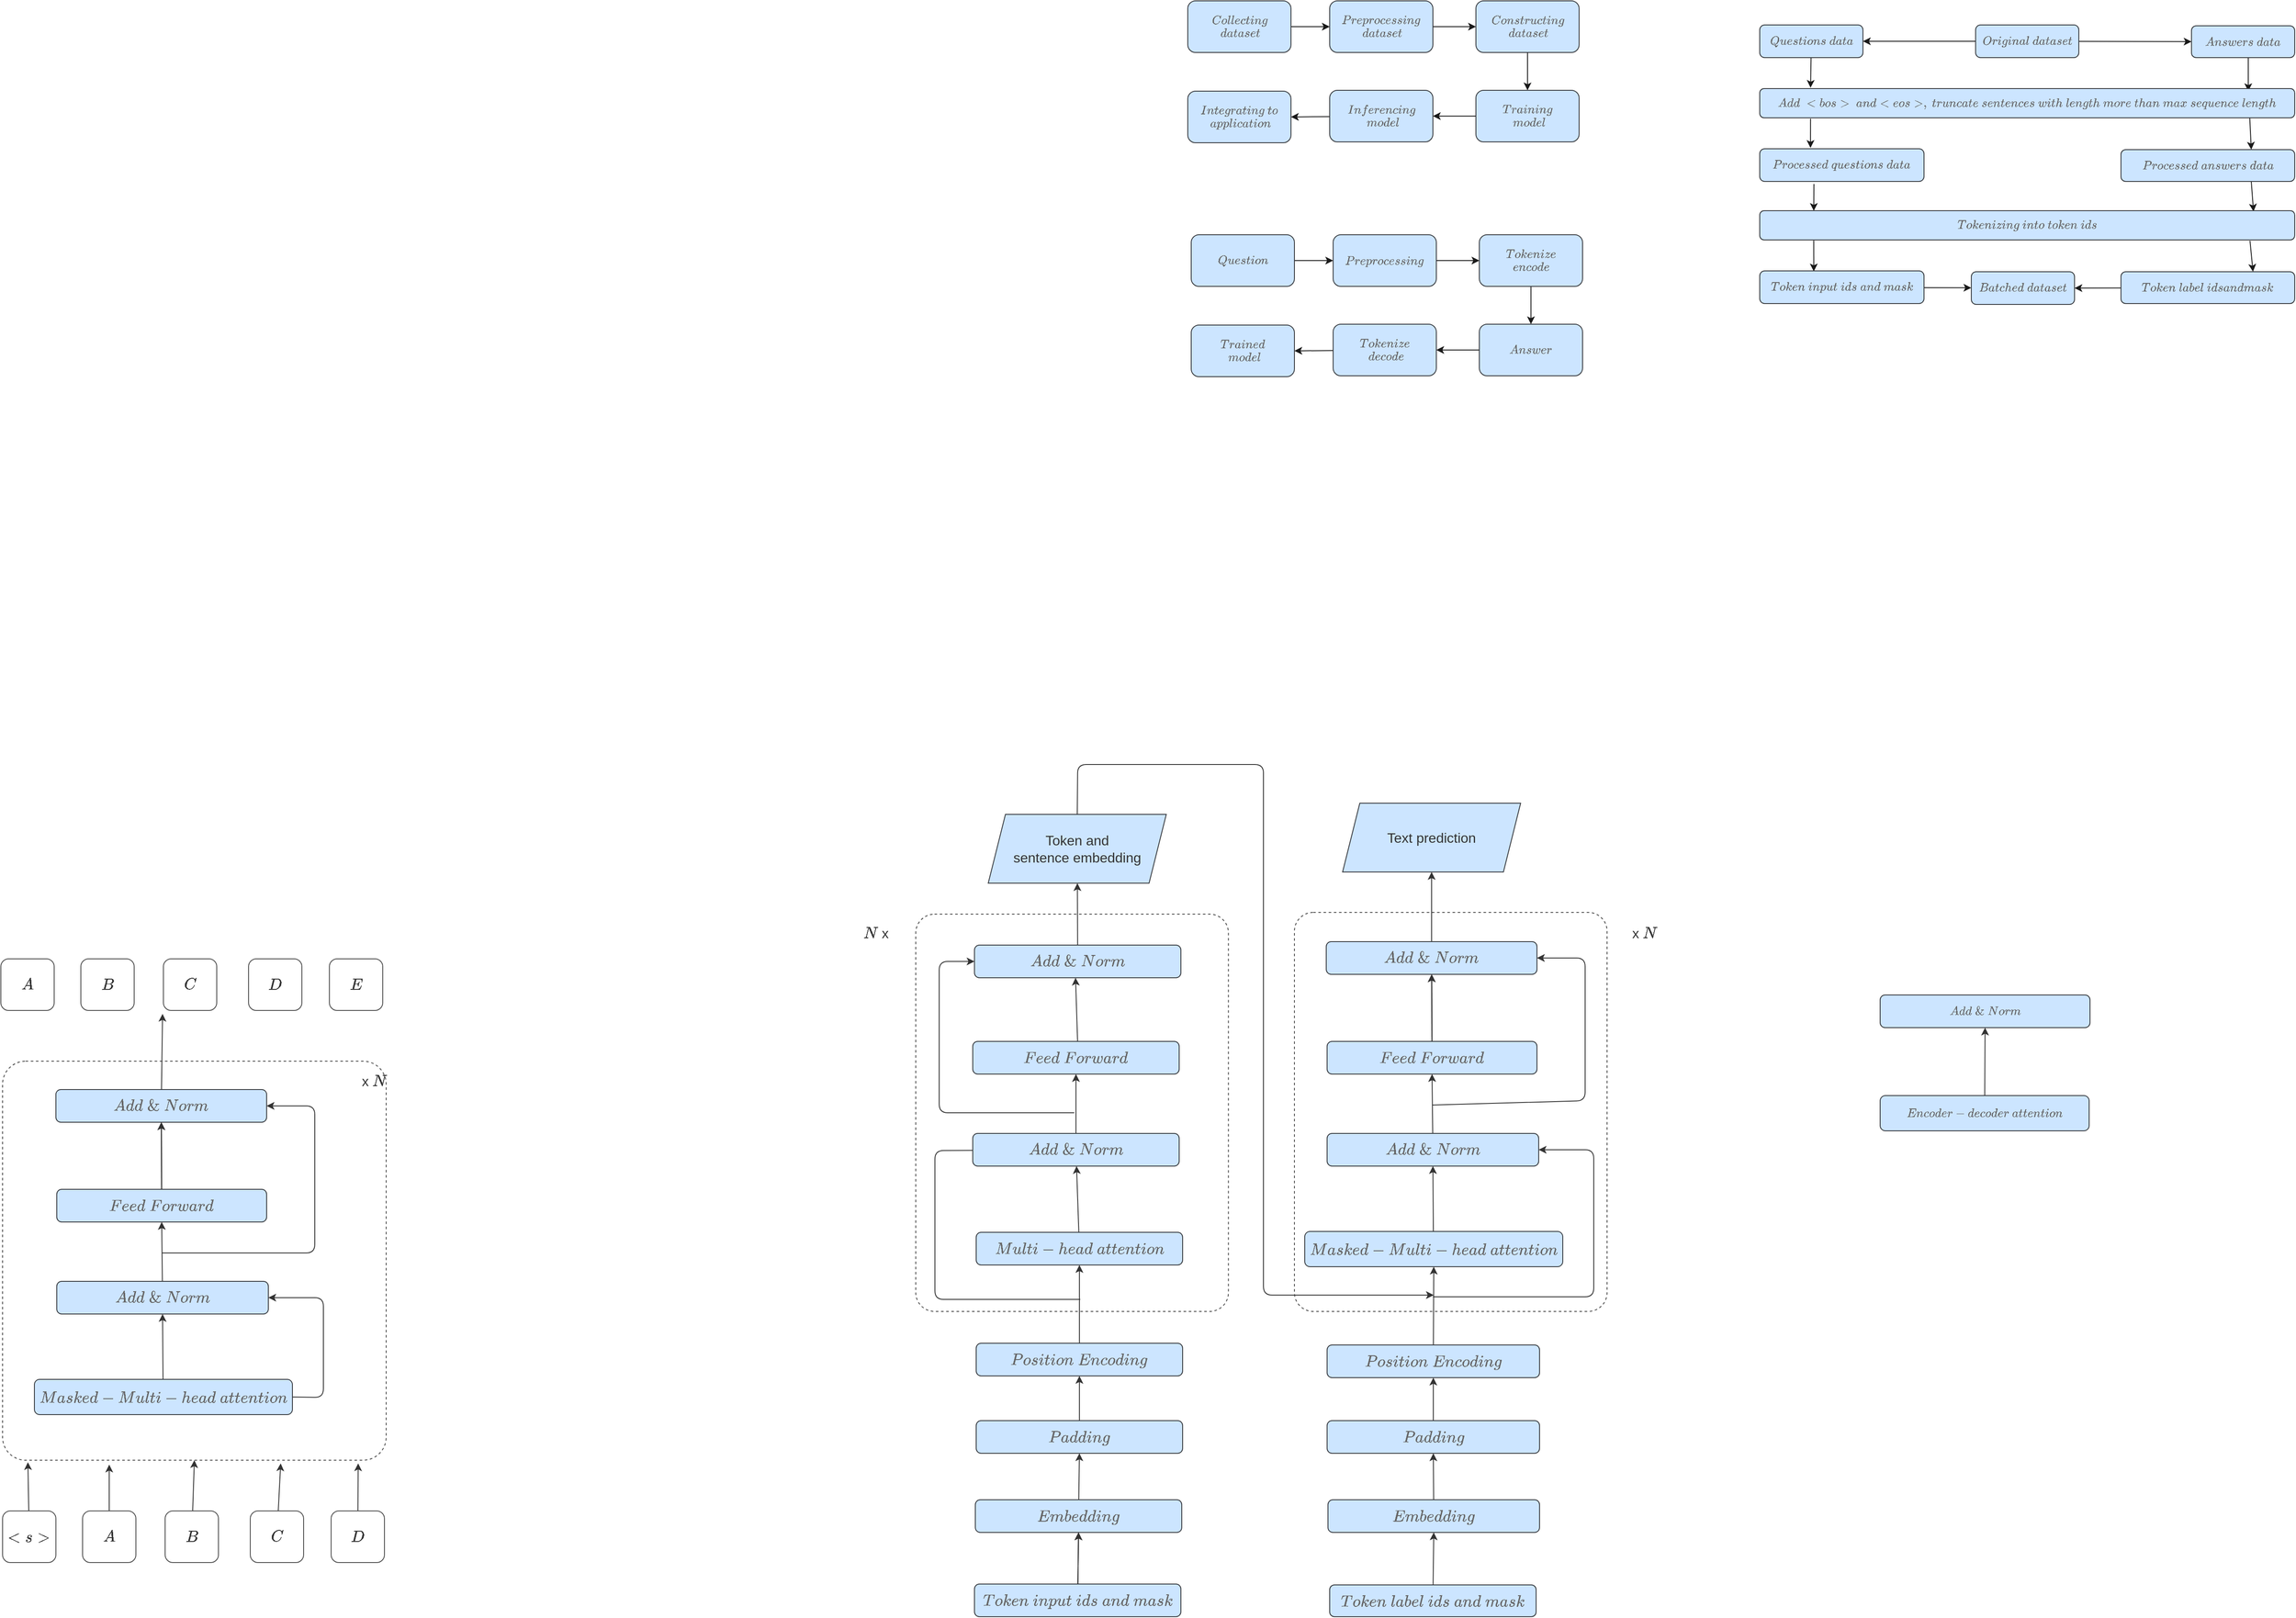 <mxfile>
    <diagram id="s4vVv0t7JxXqiWNU0amj" name="Page-1">
        <mxGraphModel dx="3844" dy="1111" grid="0" gridSize="10" guides="1" tooltips="1" connect="1" arrows="1" fold="1" page="0" pageScale="1" pageWidth="850" pageHeight="1100" background="#ffffff" math="1" shadow="0">
            <root>
                <mxCell id="0"/>
                <mxCell id="1" parent="0"/>
                <mxCell id="90" value="" style="rounded=1;whiteSpace=wrap;html=1;fillColor=none;dashed=1;strokeColor=#4D4D4D;arcSize=6;fontSize=16;" vertex="1" parent="1">
                    <mxGeometry x="399" y="1267" width="363.5" height="464" as="geometry"/>
                </mxCell>
                <mxCell id="71" value="" style="rounded=1;whiteSpace=wrap;html=1;fillColor=none;dashed=1;strokeColor=#4D4D4D;arcSize=6;fontSize=16;" vertex="1" parent="1">
                    <mxGeometry x="-41.25" y="1269" width="363.5" height="462" as="geometry"/>
                </mxCell>
                <mxCell id="7" style="edgeStyle=none;html=1;entryX=0;entryY=0.5;entryDx=0;entryDy=0;fontColor=#666666;strokeColor=#1A1A1A;" parent="1" source="2" target="3" edge="1">
                    <mxGeometry relative="1" as="geometry">
                        <Array as="points">
                            <mxPoint x="421" y="237"/>
                        </Array>
                    </mxGeometry>
                </mxCell>
                <mxCell id="2" value="&lt;font color=&quot;#666666&quot;&gt;\(Collecting\)&lt;br&gt;&amp;nbsp;\(dataset\)&lt;/font&gt;" style="rounded=1;whiteSpace=wrap;html=1;fillColor=#cce5ff;strokeColor=#36393d;" parent="1" vertex="1">
                    <mxGeometry x="275" y="207" width="120" height="60" as="geometry"/>
                </mxCell>
                <mxCell id="8" style="edgeStyle=none;html=1;entryX=0;entryY=0.5;entryDx=0;entryDy=0;strokeColor=#1A1A1A;fontColor=#666666;" parent="1" source="3" target="4" edge="1">
                    <mxGeometry relative="1" as="geometry"/>
                </mxCell>
                <mxCell id="3" value="&lt;font color=&quot;#666666&quot;&gt;\(Preprocessing\)&lt;br&gt;&amp;nbsp;\(dataset\)&lt;/font&gt;" style="rounded=1;whiteSpace=wrap;html=1;fillColor=#cce5ff;strokeColor=#36393d;" parent="1" vertex="1">
                    <mxGeometry x="440" y="207" width="120" height="60" as="geometry"/>
                </mxCell>
                <mxCell id="9" style="edgeStyle=none;html=1;entryX=0.5;entryY=0;entryDx=0;entryDy=0;strokeColor=#1A1A1A;fontColor=#666666;" parent="1" source="4" target="5" edge="1">
                    <mxGeometry relative="1" as="geometry"/>
                </mxCell>
                <mxCell id="4" value="&lt;font color=&quot;#666666&quot;&gt;\(Constructing\)&lt;br&gt;&amp;nbsp;\(dataset\)&lt;/font&gt;" style="rounded=1;whiteSpace=wrap;html=1;fillColor=#cce5ff;strokeColor=#36393d;" parent="1" vertex="1">
                    <mxGeometry x="610" y="207" width="120" height="60" as="geometry"/>
                </mxCell>
                <mxCell id="10" style="edgeStyle=none;html=1;entryX=1;entryY=0.5;entryDx=0;entryDy=0;strokeColor=#1A1A1A;fontColor=#666666;" parent="1" source="5" target="6" edge="1">
                    <mxGeometry relative="1" as="geometry"/>
                </mxCell>
                <mxCell id="5" value="&lt;font color=&quot;#666666&quot;&gt;\(Training\)&lt;br&gt;&amp;nbsp;\(model\)&lt;/font&gt;" style="rounded=1;whiteSpace=wrap;html=1;fillColor=#cce5ff;strokeColor=#36393d;" parent="1" vertex="1">
                    <mxGeometry x="610" y="311" width="120" height="60" as="geometry"/>
                </mxCell>
                <mxCell id="12" style="edgeStyle=none;html=1;entryX=1;entryY=0.5;entryDx=0;entryDy=0;strokeColor=#1A1A1A;fontColor=#666666;" parent="1" source="6" target="11" edge="1">
                    <mxGeometry relative="1" as="geometry"/>
                </mxCell>
                <mxCell id="6" value="&lt;font color=&quot;#666666&quot;&gt;\(Inferencing\)&lt;br&gt;&amp;nbsp;\(model\)&lt;/font&gt;" style="rounded=1;whiteSpace=wrap;html=1;fillColor=#cce5ff;strokeColor=#36393d;" parent="1" vertex="1">
                    <mxGeometry x="440" y="311" width="120" height="60" as="geometry"/>
                </mxCell>
                <mxCell id="11" value="&lt;font color=&quot;#666666&quot;&gt;\(Integrating\ to\)&lt;br&gt;&amp;nbsp;\(application\)&lt;/font&gt;" style="rounded=1;whiteSpace=wrap;html=1;fillColor=#cce5ff;strokeColor=#36393d;" parent="1" vertex="1">
                    <mxGeometry x="275" y="312" width="120" height="60" as="geometry"/>
                </mxCell>
                <mxCell id="27" style="edgeStyle=none;html=1;entryX=0.095;entryY=-0.029;entryDx=0;entryDy=0;entryPerimeter=0;strokeColor=#1A1A1A;fontColor=#666666;" parent="1" source="13" target="15" edge="1">
                    <mxGeometry relative="1" as="geometry"/>
                </mxCell>
                <mxCell id="13" value="&lt;font color=&quot;#666666&quot;&gt;\(Questions\ data\)&lt;/font&gt;" style="rounded=1;whiteSpace=wrap;html=1;fillColor=#cce5ff;strokeColor=#36393d;" parent="1" vertex="1">
                    <mxGeometry x="940" y="235" width="120" height="38" as="geometry"/>
                </mxCell>
                <mxCell id="28" style="edgeStyle=none;html=1;strokeColor=#1A1A1A;fontColor=#666666;" parent="1" edge="1">
                    <mxGeometry relative="1" as="geometry">
                        <mxPoint x="1508" y="270" as="sourcePoint"/>
                        <mxPoint x="1508" y="312" as="targetPoint"/>
                    </mxGeometry>
                </mxCell>
                <mxCell id="14" value="&lt;font color=&quot;#666666&quot;&gt;\(Answers\ data\)&lt;/font&gt;" style="rounded=1;whiteSpace=wrap;html=1;fillColor=#cce5ff;strokeColor=#36393d;" parent="1" vertex="1">
                    <mxGeometry x="1442" y="236" width="120" height="37" as="geometry"/>
                </mxCell>
                <mxCell id="29" style="edgeStyle=none;html=1;strokeColor=#1A1A1A;fontColor=#666666;exitX=0.095;exitY=1.029;exitDx=0;exitDy=0;exitPerimeter=0;" parent="1" source="15" edge="1">
                    <mxGeometry relative="1" as="geometry">
                        <mxPoint x="999" y="378" as="targetPoint"/>
                    </mxGeometry>
                </mxCell>
                <mxCell id="30" style="edgeStyle=none;html=1;entryX=0.75;entryY=0;entryDx=0;entryDy=0;strokeColor=#1A1A1A;fontColor=#666666;exitX=0.916;exitY=1.006;exitDx=0;exitDy=0;exitPerimeter=0;" parent="1" source="15" target="18" edge="1">
                    <mxGeometry relative="1" as="geometry"/>
                </mxCell>
                <mxCell id="15" value="&lt;font color=&quot;#666666&quot;&gt;\(Add\ &amp;lt;\\bos&amp;gt;\ and &amp;lt;\\eos&amp;gt;,\ truncate\ sentences\ with\ length\ more\ than\ max\ sequence\ length\)&lt;/font&gt;" style="rounded=1;whiteSpace=wrap;html=1;fillColor=#cce5ff;strokeColor=#36393d;" parent="1" vertex="1">
                    <mxGeometry x="940" y="309" width="622" height="34" as="geometry"/>
                </mxCell>
                <mxCell id="31" style="edgeStyle=none;html=1;entryX=0.101;entryY=0.006;entryDx=0;entryDy=0;entryPerimeter=0;strokeColor=#1A1A1A;fontColor=#666666;" parent="1" target="19" edge="1">
                    <mxGeometry relative="1" as="geometry">
                        <mxPoint x="1003" y="420" as="sourcePoint"/>
                    </mxGeometry>
                </mxCell>
                <mxCell id="17" value="&lt;font color=&quot;#666666&quot;&gt;\(Processed\ questions\ data\)&lt;/font&gt;" style="rounded=1;whiteSpace=wrap;html=1;fillColor=#cce5ff;strokeColor=#36393d;" parent="1" vertex="1">
                    <mxGeometry x="940" y="379" width="191" height="38" as="geometry"/>
                </mxCell>
                <mxCell id="32" style="edgeStyle=none;html=1;entryX=0.923;entryY=0.029;entryDx=0;entryDy=0;entryPerimeter=0;strokeColor=#1A1A1A;fontColor=#666666;exitX=0.75;exitY=1;exitDx=0;exitDy=0;" parent="1" source="18" target="19" edge="1">
                    <mxGeometry relative="1" as="geometry"/>
                </mxCell>
                <mxCell id="18" value="&lt;font color=&quot;#666666&quot;&gt;\(Processed\ answers\ data\)&lt;/font&gt;" style="rounded=1;whiteSpace=wrap;html=1;fillColor=#cce5ff;strokeColor=#36393d;" parent="1" vertex="1">
                    <mxGeometry x="1360" y="380" width="202" height="37" as="geometry"/>
                </mxCell>
                <mxCell id="33" style="edgeStyle=none;html=1;entryX=0.329;entryY=0.016;entryDx=0;entryDy=0;entryPerimeter=0;strokeColor=#1A1A1A;fontColor=#666666;exitX=0.101;exitY=1.018;exitDx=0;exitDy=0;exitPerimeter=0;" parent="1" source="19" target="20" edge="1">
                    <mxGeometry relative="1" as="geometry"/>
                </mxCell>
                <mxCell id="34" style="edgeStyle=none;html=1;entryX=0.75;entryY=0;entryDx=0;entryDy=0;strokeColor=#1A1A1A;fontColor=#666666;" parent="1" edge="1">
                    <mxGeometry relative="1" as="geometry">
                        <mxPoint x="1510" y="486" as="sourcePoint"/>
                        <mxPoint x="1513.5" y="522" as="targetPoint"/>
                    </mxGeometry>
                </mxCell>
                <mxCell id="19" value="&lt;font color=&quot;#666666&quot;&gt;\(Tokenizing\ into\ token\ ids\)&lt;/font&gt;" style="rounded=1;whiteSpace=wrap;html=1;fillColor=#cce5ff;strokeColor=#36393d;" parent="1" vertex="1">
                    <mxGeometry x="940" y="451" width="622" height="34" as="geometry"/>
                </mxCell>
                <mxCell id="36" style="edgeStyle=none;html=1;strokeColor=#1A1A1A;fontColor=#666666;" parent="1" source="20" target="23" edge="1">
                    <mxGeometry relative="1" as="geometry"/>
                </mxCell>
                <mxCell id="20" value="&lt;font color=&quot;#666666&quot;&gt;\(Token\ input\ ids\ and\ mask\)&lt;/font&gt;" style="rounded=1;whiteSpace=wrap;html=1;fillColor=#cce5ff;strokeColor=#36393d;" parent="1" vertex="1">
                    <mxGeometry x="940" y="521" width="191" height="38" as="geometry"/>
                </mxCell>
                <mxCell id="35" style="edgeStyle=none;html=1;entryX=1;entryY=0.5;entryDx=0;entryDy=0;strokeColor=#1A1A1A;fontColor=#666666;" parent="1" source="21" target="23" edge="1">
                    <mxGeometry relative="1" as="geometry"/>
                </mxCell>
                <mxCell id="21" value="&lt;font color=&quot;#666666&quot;&gt;\(Token\ label\ ids and mask\)&lt;/font&gt;" style="rounded=1;whiteSpace=wrap;html=1;fillColor=#cce5ff;strokeColor=#36393d;" parent="1" vertex="1">
                    <mxGeometry x="1360" y="522" width="202" height="37" as="geometry"/>
                </mxCell>
                <mxCell id="24" style="edgeStyle=none;html=1;entryX=1;entryY=0.5;entryDx=0;entryDy=0;strokeColor=#1A1A1A;fontColor=#666666;" parent="1" source="22" target="13" edge="1">
                    <mxGeometry relative="1" as="geometry"/>
                </mxCell>
                <mxCell id="25" style="edgeStyle=none;html=1;strokeColor=#1A1A1A;fontColor=#666666;" parent="1" source="22" target="14" edge="1">
                    <mxGeometry relative="1" as="geometry"/>
                </mxCell>
                <mxCell id="22" value="&lt;font color=&quot;#666666&quot;&gt;\(Original\ dataset\)&lt;/font&gt;" style="rounded=1;whiteSpace=wrap;html=1;fillColor=#cce5ff;strokeColor=#36393d;" parent="1" vertex="1">
                    <mxGeometry x="1191" y="235" width="120" height="38" as="geometry"/>
                </mxCell>
                <mxCell id="23" value="&lt;font color=&quot;#666666&quot;&gt;\(Batched\ dataset\)&lt;/font&gt;" style="rounded=1;whiteSpace=wrap;html=1;fillColor=#cce5ff;strokeColor=#36393d;" parent="1" vertex="1">
                    <mxGeometry x="1186" y="522" width="120" height="38" as="geometry"/>
                </mxCell>
                <mxCell id="37" style="edgeStyle=none;html=1;entryX=0;entryY=0.5;entryDx=0;entryDy=0;fontColor=#666666;strokeColor=#1A1A1A;" parent="1" source="38" target="40" edge="1">
                    <mxGeometry relative="1" as="geometry">
                        <Array as="points">
                            <mxPoint x="425" y="509"/>
                        </Array>
                    </mxGeometry>
                </mxCell>
                <mxCell id="38" value="&lt;font color=&quot;#666666&quot;&gt;\(Question\)&lt;/font&gt;" style="rounded=1;whiteSpace=wrap;html=1;fillColor=#cce5ff;strokeColor=#36393d;" parent="1" vertex="1">
                    <mxGeometry x="279" y="479" width="120" height="60" as="geometry"/>
                </mxCell>
                <mxCell id="39" style="edgeStyle=none;html=1;entryX=0;entryY=0.5;entryDx=0;entryDy=0;strokeColor=#1A1A1A;fontColor=#666666;" parent="1" source="40" target="42" edge="1">
                    <mxGeometry relative="1" as="geometry"/>
                </mxCell>
                <mxCell id="40" value="&lt;font color=&quot;#666666&quot;&gt;\(Preprocessing\)&lt;br&gt;&lt;/font&gt;" style="rounded=1;whiteSpace=wrap;html=1;fillColor=#cce5ff;strokeColor=#36393d;" parent="1" vertex="1">
                    <mxGeometry x="444" y="479" width="120" height="60" as="geometry"/>
                </mxCell>
                <mxCell id="41" style="edgeStyle=none;html=1;entryX=0.5;entryY=0;entryDx=0;entryDy=0;strokeColor=#1A1A1A;fontColor=#666666;" parent="1" source="42" target="44" edge="1">
                    <mxGeometry relative="1" as="geometry"/>
                </mxCell>
                <mxCell id="42" value="&lt;font color=&quot;#666666&quot;&gt;\(Tokenize\)&lt;br&gt;\(encode\)&lt;/font&gt;" style="rounded=1;whiteSpace=wrap;html=1;fillColor=#cce5ff;strokeColor=#36393d;" parent="1" vertex="1">
                    <mxGeometry x="614" y="479" width="120" height="60" as="geometry"/>
                </mxCell>
                <mxCell id="43" style="edgeStyle=none;html=1;entryX=1;entryY=0.5;entryDx=0;entryDy=0;strokeColor=#1A1A1A;fontColor=#666666;" parent="1" source="44" target="46" edge="1">
                    <mxGeometry relative="1" as="geometry"/>
                </mxCell>
                <mxCell id="44" value="&lt;font color=&quot;#666666&quot;&gt;\(Answer\)&lt;/font&gt;" style="rounded=1;whiteSpace=wrap;html=1;fillColor=#cce5ff;strokeColor=#36393d;" parent="1" vertex="1">
                    <mxGeometry x="614" y="583" width="120" height="60" as="geometry"/>
                </mxCell>
                <mxCell id="45" style="edgeStyle=none;html=1;entryX=1;entryY=0.5;entryDx=0;entryDy=0;strokeColor=#1A1A1A;fontColor=#666666;" parent="1" source="46" target="47" edge="1">
                    <mxGeometry relative="1" as="geometry"/>
                </mxCell>
                <mxCell id="46" value="&lt;font color=&quot;#666666&quot;&gt;\(Tokenize\)&lt;br&gt;&amp;nbsp;\(decode\)&lt;/font&gt;" style="rounded=1;whiteSpace=wrap;html=1;fillColor=#cce5ff;strokeColor=#36393d;" parent="1" vertex="1">
                    <mxGeometry x="444" y="583" width="120" height="60" as="geometry"/>
                </mxCell>
                <mxCell id="47" value="&lt;font color=&quot;#666666&quot;&gt;\(Trained\)&lt;br&gt;&amp;nbsp;\(model\)&lt;/font&gt;" style="rounded=1;whiteSpace=wrap;html=1;fillColor=#cce5ff;strokeColor=#36393d;" parent="1" vertex="1">
                    <mxGeometry x="279" y="584" width="120" height="60" as="geometry"/>
                </mxCell>
                <mxCell id="74" style="edgeStyle=none;html=1;entryX=0.5;entryY=1;entryDx=0;entryDy=0;strokeColor=#333333;fontSize=16;" edge="1" parent="1" source="48" target="49">
                    <mxGeometry relative="1" as="geometry"/>
                </mxCell>
                <mxCell id="48" value="&lt;font color=&quot;#666666&quot; style=&quot;font-size: 16px;&quot;&gt;\(Embedding\)&lt;/font&gt;" style="rounded=1;whiteSpace=wrap;html=1;fillColor=#cce5ff;strokeColor=#36393d;fontSize=16;" parent="1" vertex="1">
                    <mxGeometry x="28" y="1950" width="240" height="38" as="geometry"/>
                </mxCell>
                <mxCell id="75" style="edgeStyle=none;html=1;entryX=0.5;entryY=1;entryDx=0;entryDy=0;strokeColor=#333333;fontSize=16;" edge="1" parent="1" source="49" target="50">
                    <mxGeometry relative="1" as="geometry"/>
                </mxCell>
                <mxCell id="49" value="&lt;font color=&quot;#666666&quot; style=&quot;font-size: 16px;&quot;&gt;\(Padding\)&lt;/font&gt;" style="rounded=1;whiteSpace=wrap;html=1;fillColor=#cce5ff;strokeColor=#36393d;fontSize=16;" parent="1" vertex="1">
                    <mxGeometry x="29" y="1858" width="240" height="38" as="geometry"/>
                </mxCell>
                <mxCell id="76" style="edgeStyle=none;html=1;entryX=0.5;entryY=1;entryDx=0;entryDy=0;strokeColor=#333333;fontSize=16;" edge="1" parent="1" source="50" target="51">
                    <mxGeometry relative="1" as="geometry"/>
                </mxCell>
                <mxCell id="80" style="edgeStyle=none;html=1;entryX=0;entryY=0.25;entryDx=0;entryDy=0;strokeColor=#333333;fontSize=16;" edge="1" parent="1">
                    <mxGeometry relative="1" as="geometry">
                        <mxPoint x="150" y="1717" as="sourcePoint"/>
                        <mxPoint x="51.0" y="1543.5" as="targetPoint"/>
                        <Array as="points">
                            <mxPoint x="-19" y="1717"/>
                            <mxPoint x="-19" y="1544"/>
                        </Array>
                    </mxGeometry>
                </mxCell>
                <mxCell id="50" value="&lt;font color=&quot;#666666&quot; style=&quot;font-size: 16px;&quot;&gt;\(Position\ Encoding\)&lt;/font&gt;" style="rounded=1;whiteSpace=wrap;html=1;fillColor=#cce5ff;strokeColor=#36393d;fontSize=16;" parent="1" vertex="1">
                    <mxGeometry x="29" y="1768" width="240" height="38" as="geometry"/>
                </mxCell>
                <mxCell id="77" style="edgeStyle=none;html=1;strokeColor=#333333;fontSize=16;" edge="1" parent="1" source="51" target="52">
                    <mxGeometry relative="1" as="geometry"/>
                </mxCell>
                <mxCell id="51" value="&lt;font color=&quot;#666666&quot; style=&quot;font-size: 16px;&quot;&gt;\(Multi-head\ attention\)&lt;/font&gt;" style="rounded=1;whiteSpace=wrap;html=1;fillColor=#cce5ff;strokeColor=#36393d;fontSize=16;imageAspect=1;fixedWidth=0;resizable=1;imageWidth=32;autosize=0;resizeWidth=0;" parent="1" vertex="1">
                    <mxGeometry x="29" y="1639" width="240" height="38" as="geometry"/>
                </mxCell>
                <mxCell id="78" style="edgeStyle=none;html=1;entryX=0.5;entryY=1;entryDx=0;entryDy=0;strokeColor=#333333;fontSize=16;" edge="1" parent="1" source="52" target="53">
                    <mxGeometry relative="1" as="geometry"/>
                </mxCell>
                <mxCell id="81" style="edgeStyle=none;html=1;entryX=0;entryY=0.5;entryDx=0;entryDy=0;strokeColor=#333333;fontSize=16;" edge="1" parent="1" target="54">
                    <mxGeometry relative="1" as="geometry">
                        <mxPoint x="143" y="1500" as="sourcePoint"/>
                        <Array as="points">
                            <mxPoint x="-14" y="1500"/>
                            <mxPoint x="-14" y="1324"/>
                        </Array>
                    </mxGeometry>
                </mxCell>
                <mxCell id="52" value="&lt;font color=&quot;#666666&quot; style=&quot;font-size: 16px;&quot;&gt;\(Add\ \&amp;amp;\ Norm\)&lt;/font&gt;" style="rounded=1;whiteSpace=wrap;html=1;fillColor=#cce5ff;strokeColor=#36393d;fontSize=16;" parent="1" vertex="1">
                    <mxGeometry x="25" y="1524" width="240" height="38" as="geometry"/>
                </mxCell>
                <mxCell id="79" style="edgeStyle=none;html=1;entryX=0.5;entryY=1;entryDx=0;entryDy=0;strokeColor=#333333;fontSize=16;" edge="1" parent="1">
                    <mxGeometry relative="1" as="geometry">
                        <mxPoint x="146.887" y="1417" as="sourcePoint"/>
                        <mxPoint x="144.5" y="1343" as="targetPoint"/>
                    </mxGeometry>
                </mxCell>
                <mxCell id="53" value="&lt;font color=&quot;#666666&quot; style=&quot;font-size: 16px;&quot;&gt;\(Feed\ Forward\)&lt;/font&gt;" style="rounded=1;whiteSpace=wrap;html=1;fillColor=#cce5ff;strokeColor=#36393d;fontSize=16;" parent="1" vertex="1">
                    <mxGeometry x="25" y="1417" width="240" height="38" as="geometry"/>
                </mxCell>
                <mxCell id="100" style="edgeStyle=none;html=1;strokeColor=#333333;fontSize=16;fontColor=#333333;" edge="1" parent="1" source="54" target="98">
                    <mxGeometry relative="1" as="geometry"/>
                </mxCell>
                <mxCell id="54" value="&lt;font color=&quot;#666666&quot; style=&quot;font-size: 16px;&quot;&gt;\(Add\ \&amp;amp;\ Norm\)&lt;/font&gt;" style="rounded=1;whiteSpace=wrap;html=1;fillColor=#cce5ff;strokeColor=#36393d;fontSize=16;" parent="1" vertex="1">
                    <mxGeometry x="27" y="1305" width="240" height="38" as="geometry"/>
                </mxCell>
                <mxCell id="82" style="edgeStyle=none;html=1;entryX=0.5;entryY=1;entryDx=0;entryDy=0;strokeColor=#333333;fontSize=16;" edge="1" parent="1" source="55" target="56">
                    <mxGeometry relative="1" as="geometry"/>
                </mxCell>
                <mxCell id="55" value="&lt;font color=&quot;#666666&quot; style=&quot;font-size: 16px;&quot;&gt;\(Embedding\)&lt;/font&gt;" style="rounded=1;whiteSpace=wrap;html=1;fillColor=#cce5ff;strokeColor=#36393d;fontSize=16;" parent="1" vertex="1">
                    <mxGeometry x="438" y="1950" width="246" height="38" as="geometry"/>
                </mxCell>
                <mxCell id="83" style="edgeStyle=none;html=1;entryX=0.5;entryY=1;entryDx=0;entryDy=0;strokeColor=#333333;fontSize=16;" edge="1" parent="1" source="56" target="57">
                    <mxGeometry relative="1" as="geometry"/>
                </mxCell>
                <mxCell id="56" value="&lt;font color=&quot;#666666&quot; style=&quot;font-size: 16px;&quot;&gt;\(Padding\)&lt;/font&gt;" style="rounded=1;whiteSpace=wrap;html=1;fillColor=#cce5ff;strokeColor=#36393d;fontSize=16;" parent="1" vertex="1">
                    <mxGeometry x="437" y="1858" width="247" height="38" as="geometry"/>
                </mxCell>
                <mxCell id="84" style="edgeStyle=none;html=1;entryX=0.5;entryY=1;entryDx=0;entryDy=0;strokeColor=#333333;fontSize=16;" edge="1" parent="1" source="57" target="58">
                    <mxGeometry relative="1" as="geometry"/>
                </mxCell>
                <mxCell id="95" style="edgeStyle=none;html=1;entryX=1;entryY=0.5;entryDx=0;entryDy=0;strokeColor=#333333;fontSize=16;" edge="1" parent="1" target="59">
                    <mxGeometry relative="1" as="geometry">
                        <mxPoint x="560" y="1714" as="sourcePoint"/>
                        <Array as="points">
                            <mxPoint x="747" y="1714"/>
                            <mxPoint x="747" y="1543"/>
                        </Array>
                    </mxGeometry>
                </mxCell>
                <mxCell id="57" value="&lt;font color=&quot;#666666&quot; style=&quot;font-size: 16px;&quot;&gt;\(Position\ Encoding\)&lt;/font&gt;" style="rounded=1;whiteSpace=wrap;html=1;fillColor=#cce5ff;strokeColor=#36393d;fontSize=16;" parent="1" vertex="1">
                    <mxGeometry x="437" y="1770" width="247" height="38" as="geometry"/>
                </mxCell>
                <mxCell id="85" style="edgeStyle=none;html=1;entryX=0.5;entryY=1;entryDx=0;entryDy=0;strokeColor=#333333;fontSize=16;" edge="1" parent="1" target="59">
                    <mxGeometry relative="1" as="geometry">
                        <mxPoint x="560.544" y="1638" as="sourcePoint"/>
                        <mxPoint x="557.0" y="1562" as="targetPoint"/>
                    </mxGeometry>
                </mxCell>
                <mxCell id="58" value="&lt;font color=&quot;#666666&quot; style=&quot;font-size: 16px;&quot;&gt;\(Masked-Multi-head\ attention\)&lt;/font&gt;" style="rounded=1;whiteSpace=wrap;html=1;fillColor=#cce5ff;strokeColor=#36393d;fontSize=16;" parent="1" vertex="1">
                    <mxGeometry x="411" y="1638" width="300" height="41" as="geometry"/>
                </mxCell>
                <mxCell id="96" style="edgeStyle=none;html=1;entryX=0.5;entryY=1;entryDx=0;entryDy=0;strokeColor=#333333;fontSize=16;" edge="1" parent="1" source="59" target="60">
                    <mxGeometry relative="1" as="geometry"/>
                </mxCell>
                <mxCell id="97" style="edgeStyle=none;html=1;entryX=1;entryY=0.5;entryDx=0;entryDy=0;strokeColor=#333333;fontSize=16;" edge="1" parent="1" target="61">
                    <mxGeometry relative="1" as="geometry">
                        <mxPoint x="559" y="1491" as="sourcePoint"/>
                        <Array as="points">
                            <mxPoint x="737" y="1486"/>
                            <mxPoint x="737" y="1320"/>
                        </Array>
                    </mxGeometry>
                </mxCell>
                <mxCell id="59" value="&lt;font color=&quot;#666666&quot; style=&quot;font-size: 16px;&quot;&gt;\(Add\ \&amp;amp;\ Norm\)&lt;/font&gt;" style="rounded=1;whiteSpace=wrap;html=1;fillColor=#cce5ff;strokeColor=#36393d;fontSize=16;" parent="1" vertex="1">
                    <mxGeometry x="437" y="1524" width="246" height="38" as="geometry"/>
                </mxCell>
                <mxCell id="64" value="" style="edgeStyle=none;html=1;fontSize=16;" parent="1" source="60" target="61" edge="1">
                    <mxGeometry relative="1" as="geometry"/>
                </mxCell>
                <mxCell id="89" style="edgeStyle=none;html=1;strokeColor=#333333;fontSize=16;" edge="1" parent="1" source="60" target="61">
                    <mxGeometry relative="1" as="geometry"/>
                </mxCell>
                <mxCell id="60" value="&lt;font color=&quot;#666666&quot; style=&quot;font-size: 16px;&quot;&gt;\(Feed\ Forward\)&lt;/font&gt;" style="rounded=1;whiteSpace=wrap;html=1;fillColor=#cce5ff;strokeColor=#36393d;fontSize=16;" parent="1" vertex="1">
                    <mxGeometry x="437" y="1417" width="244" height="38" as="geometry"/>
                </mxCell>
                <mxCell id="102" style="edgeStyle=none;html=1;entryX=0.5;entryY=1;entryDx=0;entryDy=0;strokeColor=#333333;fontSize=16;fontColor=#333333;" edge="1" parent="1" source="61" target="101">
                    <mxGeometry relative="1" as="geometry"/>
                </mxCell>
                <mxCell id="61" value="&lt;font color=&quot;#666666&quot; style=&quot;font-size: 16px;&quot;&gt;\(Add\ \&amp;amp;\ Norm\)&lt;/font&gt;" style="rounded=1;whiteSpace=wrap;html=1;fillColor=#cce5ff;strokeColor=#36393d;fontSize=16;" parent="1" vertex="1">
                    <mxGeometry x="436" y="1301" width="245" height="38" as="geometry"/>
                </mxCell>
                <mxCell id="87" style="edgeStyle=none;html=1;entryX=0.5;entryY=1;entryDx=0;entryDy=0;strokeColor=#333333;" edge="1" parent="1" source="62" target="63">
                    <mxGeometry relative="1" as="geometry"/>
                </mxCell>
                <mxCell id="62" value="&lt;font color=&quot;#666666&quot;&gt;\(Encoder-decoder\ attention\)&lt;/font&gt;" style="rounded=1;whiteSpace=wrap;html=1;fillColor=#cce5ff;strokeColor=#36393d;" parent="1" vertex="1">
                    <mxGeometry x="1080" y="1480" width="243" height="41" as="geometry"/>
                </mxCell>
                <mxCell id="63" value="&lt;font color=&quot;#666666&quot;&gt;\(Add\ \&amp;amp;\ Norm\)&lt;/font&gt;" style="rounded=1;whiteSpace=wrap;html=1;fillColor=#cce5ff;strokeColor=#36393d;" parent="1" vertex="1">
                    <mxGeometry x="1080" y="1363" width="244" height="38" as="geometry"/>
                </mxCell>
                <mxCell id="72" style="edgeStyle=none;html=1;entryX=0.5;entryY=1;entryDx=0;entryDy=0;fontSize=16;" edge="1" parent="1" source="66" target="48">
                    <mxGeometry relative="1" as="geometry"/>
                </mxCell>
                <mxCell id="73" style="edgeStyle=none;html=1;entryX=0.5;entryY=1;entryDx=0;entryDy=0;strokeColor=#333333;fontSize=16;" edge="1" parent="1" source="66" target="48">
                    <mxGeometry relative="1" as="geometry"/>
                </mxCell>
                <mxCell id="66" value="&lt;font color=&quot;#666666&quot; style=&quot;font-size: 16px;&quot;&gt;\(Token\ input\ ids\ and\ mask\)&lt;/font&gt;" style="rounded=1;whiteSpace=wrap;html=1;fillColor=#cce5ff;strokeColor=#36393d;fontSize=16;" vertex="1" parent="1">
                    <mxGeometry x="27" y="2048" width="240" height="38" as="geometry"/>
                </mxCell>
                <mxCell id="105" style="edgeStyle=none;html=1;entryX=0.5;entryY=1;entryDx=0;entryDy=0;strokeColor=#333333;fontSize=16;fontColor=#333333;" edge="1" parent="1" source="68" target="55">
                    <mxGeometry relative="1" as="geometry"/>
                </mxCell>
                <mxCell id="68" value="&lt;font color=&quot;#666666&quot; style=&quot;font-size: 16px;&quot;&gt;\(Token\ label\ ids\ and\ mask\)&lt;/font&gt;" style="rounded=1;whiteSpace=wrap;html=1;fillColor=#cce5ff;strokeColor=#36393d;fontSize=16;" vertex="1" parent="1">
                    <mxGeometry x="440" y="2049" width="240" height="37" as="geometry"/>
                </mxCell>
                <mxCell id="99" style="edgeStyle=none;html=1;strokeColor=#333333;fontSize=16;fontColor=#333333;exitX=0.5;exitY=0;exitDx=0;exitDy=0;" edge="1" parent="1" source="98">
                    <mxGeometry relative="1" as="geometry">
                        <mxPoint x="561" y="1712" as="targetPoint"/>
                        <Array as="points">
                            <mxPoint x="147" y="1095"/>
                            <mxPoint x="363" y="1095"/>
                            <mxPoint x="363" y="1712"/>
                            <mxPoint x="449" y="1712"/>
                        </Array>
                    </mxGeometry>
                </mxCell>
                <mxCell id="98" value="&lt;font color=&quot;#333333&quot; style=&quot;font-size: 16px;&quot;&gt;Token and &lt;br style=&quot;font-size: 16px;&quot;&gt;sentence embedding&lt;/font&gt;" style="shape=parallelogram;perimeter=parallelogramPerimeter;whiteSpace=wrap;html=1;fixedSize=1;strokeColor=#36393d;fillColor=#cce5ff;fontSize=16;" vertex="1" parent="1">
                    <mxGeometry x="43" y="1153" width="207" height="80" as="geometry"/>
                </mxCell>
                <mxCell id="101" value="&lt;font color=&quot;#333333&quot; style=&quot;font-size: 16px;&quot;&gt;Text prediction&lt;/font&gt;" style="shape=parallelogram;perimeter=parallelogramPerimeter;whiteSpace=wrap;html=1;fixedSize=1;strokeColor=#36393d;fillColor=#cce5ff;fontSize=16;" vertex="1" parent="1">
                    <mxGeometry x="455" y="1140" width="207" height="80" as="geometry"/>
                </mxCell>
                <mxCell id="103" value="&lt;font style=&quot;font-size: 16px;&quot;&gt;x \(N\)&lt;br style=&quot;font-size: 16px;&quot;&gt;&lt;/font&gt;" style="text;html=1;align=center;verticalAlign=middle;resizable=0;points=[];autosize=1;strokeColor=none;fillColor=none;fontSize=16;fontColor=#333333;" vertex="1" parent="1">
                    <mxGeometry x="775" y="1275" width="62" height="31" as="geometry"/>
                </mxCell>
                <mxCell id="104" value="&lt;font style=&quot;font-size: 16px;&quot;&gt;\(N\) x&lt;br style=&quot;font-size: 16px;&quot;&gt;&lt;/font&gt;" style="text;html=1;align=center;verticalAlign=middle;resizable=0;points=[];autosize=1;strokeColor=none;fillColor=none;fontSize=16;fontColor=#333333;" vertex="1" parent="1">
                    <mxGeometry x="-119.25" y="1275" width="62" height="31" as="geometry"/>
                </mxCell>
                <mxCell id="108" value="" style="rounded=1;whiteSpace=wrap;html=1;fillColor=none;dashed=1;strokeColor=#4D4D4D;arcSize=6;fontSize=16;" vertex="1" parent="1">
                    <mxGeometry x="-1103" y="1440" width="446" height="464" as="geometry"/>
                </mxCell>
                <mxCell id="109" style="edgeStyle=none;html=1;entryX=1;entryY=0.5;entryDx=0;entryDy=0;strokeColor=#333333;fontSize=16;exitX=1;exitY=0.5;exitDx=0;exitDy=0;" edge="1" parent="1" target="114" source="111">
                    <mxGeometry relative="1" as="geometry">
                        <mxPoint x="-917" y="1886" as="sourcePoint"/>
                        <Array as="points">
                            <mxPoint x="-730" y="1831"/>
                            <mxPoint x="-730" y="1715"/>
                        </Array>
                    </mxGeometry>
                </mxCell>
                <mxCell id="110" style="edgeStyle=none;html=1;entryX=0.5;entryY=1;entryDx=0;entryDy=0;strokeColor=#333333;fontSize=16;" edge="1" parent="1" target="114">
                    <mxGeometry relative="1" as="geometry">
                        <mxPoint x="-916.456" y="1810" as="sourcePoint"/>
                        <mxPoint x="-920.0" y="1734" as="targetPoint"/>
                    </mxGeometry>
                </mxCell>
                <mxCell id="111" value="&lt;font color=&quot;#666666&quot; style=&quot;font-size: 16px;&quot;&gt;\(Masked-Multi-head\ attention\)&lt;/font&gt;" style="rounded=1;whiteSpace=wrap;html=1;fillColor=#cce5ff;strokeColor=#36393d;fontSize=16;" vertex="1" parent="1">
                    <mxGeometry x="-1066" y="1810" width="300" height="41" as="geometry"/>
                </mxCell>
                <mxCell id="112" style="edgeStyle=none;html=1;entryX=0.5;entryY=1;entryDx=0;entryDy=0;strokeColor=#333333;fontSize=16;" edge="1" parent="1" source="114" target="117">
                    <mxGeometry relative="1" as="geometry"/>
                </mxCell>
                <mxCell id="113" style="edgeStyle=none;html=1;entryX=1;entryY=0.5;entryDx=0;entryDy=0;strokeColor=#333333;fontSize=16;" edge="1" parent="1" target="118">
                    <mxGeometry relative="1" as="geometry">
                        <mxPoint x="-918" y="1663" as="sourcePoint"/>
                        <Array as="points">
                            <mxPoint x="-740" y="1663"/>
                            <mxPoint x="-740" y="1492"/>
                        </Array>
                    </mxGeometry>
                </mxCell>
                <mxCell id="114" value="&lt;font color=&quot;#666666&quot; style=&quot;font-size: 16px;&quot;&gt;\(Add\ \&amp;amp;\ Norm\)&lt;/font&gt;" style="rounded=1;whiteSpace=wrap;html=1;fillColor=#cce5ff;strokeColor=#36393d;fontSize=16;" vertex="1" parent="1">
                    <mxGeometry x="-1040" y="1696" width="246" height="38" as="geometry"/>
                </mxCell>
                <mxCell id="115" value="" style="edgeStyle=none;html=1;fontSize=16;" edge="1" parent="1" source="117" target="118">
                    <mxGeometry relative="1" as="geometry"/>
                </mxCell>
                <mxCell id="116" style="edgeStyle=none;html=1;strokeColor=#333333;fontSize=16;" edge="1" parent="1" source="117" target="118">
                    <mxGeometry relative="1" as="geometry"/>
                </mxCell>
                <mxCell id="117" value="&lt;font color=&quot;#666666&quot; style=&quot;font-size: 16px;&quot;&gt;\(Feed\ Forward\)&lt;/font&gt;" style="rounded=1;whiteSpace=wrap;html=1;fillColor=#cce5ff;strokeColor=#36393d;fontSize=16;" vertex="1" parent="1">
                    <mxGeometry x="-1040" y="1589" width="244" height="38" as="geometry"/>
                </mxCell>
                <mxCell id="123" style="edgeStyle=none;html=1;strokeColor=#333333;fontSize=16;fontColor=#333333;" edge="1" parent="1" source="118">
                    <mxGeometry relative="1" as="geometry">
                        <mxPoint x="-917" y="1385" as="targetPoint"/>
                    </mxGeometry>
                </mxCell>
                <mxCell id="118" value="&lt;font color=&quot;#666666&quot; style=&quot;font-size: 16px;&quot;&gt;\(Add\ \&amp;amp;\ Norm\)&lt;/font&gt;" style="rounded=1;whiteSpace=wrap;html=1;fillColor=#cce5ff;strokeColor=#36393d;fontSize=16;" vertex="1" parent="1">
                    <mxGeometry x="-1041" y="1473" width="245" height="38" as="geometry"/>
                </mxCell>
                <mxCell id="119" value="&lt;font style=&quot;font-size: 16px;&quot;&gt;x \(N\)&lt;br style=&quot;font-size: 16px;&quot;&gt;&lt;/font&gt;" style="text;html=1;align=center;verticalAlign=middle;resizable=0;points=[];autosize=1;strokeColor=none;fillColor=none;fontSize=16;fontColor=#333333;" vertex="1" parent="1">
                    <mxGeometry x="-702" y="1447" width="62" height="31" as="geometry"/>
                </mxCell>
                <mxCell id="130" style="edgeStyle=none;html=1;entryX=0.066;entryY=1.005;entryDx=0;entryDy=0;entryPerimeter=0;strokeColor=#333333;fontSize=16;fontColor=#333333;" edge="1" parent="1" source="124" target="108">
                    <mxGeometry relative="1" as="geometry"/>
                </mxCell>
                <mxCell id="124" value="\(&amp;lt;s&amp;gt;\)" style="rounded=1;whiteSpace=wrap;html=1;strokeColor=#4D4D4D;fontSize=16;fontColor=#333333;fillColor=none;" vertex="1" parent="1">
                    <mxGeometry x="-1103" y="1963" width="62" height="60" as="geometry"/>
                </mxCell>
                <mxCell id="131" style="edgeStyle=none;html=1;entryX=0.278;entryY=1.011;entryDx=0;entryDy=0;entryPerimeter=0;strokeColor=#333333;fontSize=16;fontColor=#333333;" edge="1" parent="1" source="125" target="108">
                    <mxGeometry relative="1" as="geometry"/>
                </mxCell>
                <mxCell id="125" value="\(A\)" style="rounded=1;whiteSpace=wrap;html=1;strokeColor=#4D4D4D;fontSize=16;fontColor=#333333;fillColor=none;" vertex="1" parent="1">
                    <mxGeometry x="-1010" y="1963" width="62" height="60" as="geometry"/>
                </mxCell>
                <mxCell id="132" style="edgeStyle=none;html=1;entryX=0.5;entryY=1;entryDx=0;entryDy=0;strokeColor=#333333;fontSize=16;fontColor=#333333;" edge="1" parent="1" source="126" target="108">
                    <mxGeometry relative="1" as="geometry"/>
                </mxCell>
                <mxCell id="126" value="\(B\)" style="rounded=1;whiteSpace=wrap;html=1;strokeColor=#4D4D4D;fontSize=16;fontColor=#333333;fillColor=none;" vertex="1" parent="1">
                    <mxGeometry x="-914" y="1963" width="62" height="60" as="geometry"/>
                </mxCell>
                <mxCell id="133" style="edgeStyle=none;html=1;entryX=0.725;entryY=1.008;entryDx=0;entryDy=0;entryPerimeter=0;strokeColor=#333333;fontSize=16;fontColor=#333333;" edge="1" parent="1" source="127" target="108">
                    <mxGeometry relative="1" as="geometry"/>
                </mxCell>
                <mxCell id="127" value="\(C\)" style="rounded=1;whiteSpace=wrap;html=1;strokeColor=#4D4D4D;fontSize=16;fontColor=#333333;fillColor=none;" vertex="1" parent="1">
                    <mxGeometry x="-815" y="1963" width="62" height="60" as="geometry"/>
                </mxCell>
                <mxCell id="134" style="edgeStyle=none;html=1;entryX=0.927;entryY=1.008;entryDx=0;entryDy=0;entryPerimeter=0;strokeColor=#333333;fontSize=16;fontColor=#333333;" edge="1" parent="1" source="128" target="108">
                    <mxGeometry relative="1" as="geometry"/>
                </mxCell>
                <mxCell id="128" value="\(D\)" style="rounded=1;whiteSpace=wrap;html=1;strokeColor=#4D4D4D;fontSize=16;fontColor=#333333;fillColor=none;" vertex="1" parent="1">
                    <mxGeometry x="-721" y="1963" width="62" height="60" as="geometry"/>
                </mxCell>
                <mxCell id="135" value="\(A\)" style="rounded=1;whiteSpace=wrap;html=1;strokeColor=#4D4D4D;fontSize=16;fontColor=#333333;fillColor=none;" vertex="1" parent="1">
                    <mxGeometry x="-1105" y="1321" width="62" height="60" as="geometry"/>
                </mxCell>
                <mxCell id="136" value="\(B\)" style="rounded=1;whiteSpace=wrap;html=1;strokeColor=#4D4D4D;fontSize=16;fontColor=#333333;fillColor=none;" vertex="1" parent="1">
                    <mxGeometry x="-1012" y="1321" width="62" height="60" as="geometry"/>
                </mxCell>
                <mxCell id="137" value="\(C\)" style="rounded=1;whiteSpace=wrap;html=1;strokeColor=#4D4D4D;fontSize=16;fontColor=#333333;fillColor=none;" vertex="1" parent="1">
                    <mxGeometry x="-916" y="1321" width="62" height="60" as="geometry"/>
                </mxCell>
                <mxCell id="138" value="\(D\)" style="rounded=1;whiteSpace=wrap;html=1;strokeColor=#4D4D4D;fontSize=16;fontColor=#333333;fillColor=none;" vertex="1" parent="1">
                    <mxGeometry x="-817" y="1321" width="62" height="60" as="geometry"/>
                </mxCell>
                <mxCell id="139" value="\(E\)" style="rounded=1;whiteSpace=wrap;html=1;strokeColor=#4D4D4D;fontSize=16;fontColor=#333333;fillColor=none;" vertex="1" parent="1">
                    <mxGeometry x="-723" y="1321" width="62" height="60" as="geometry"/>
                </mxCell>
            </root>
        </mxGraphModel>
    </diagram>
</mxfile>